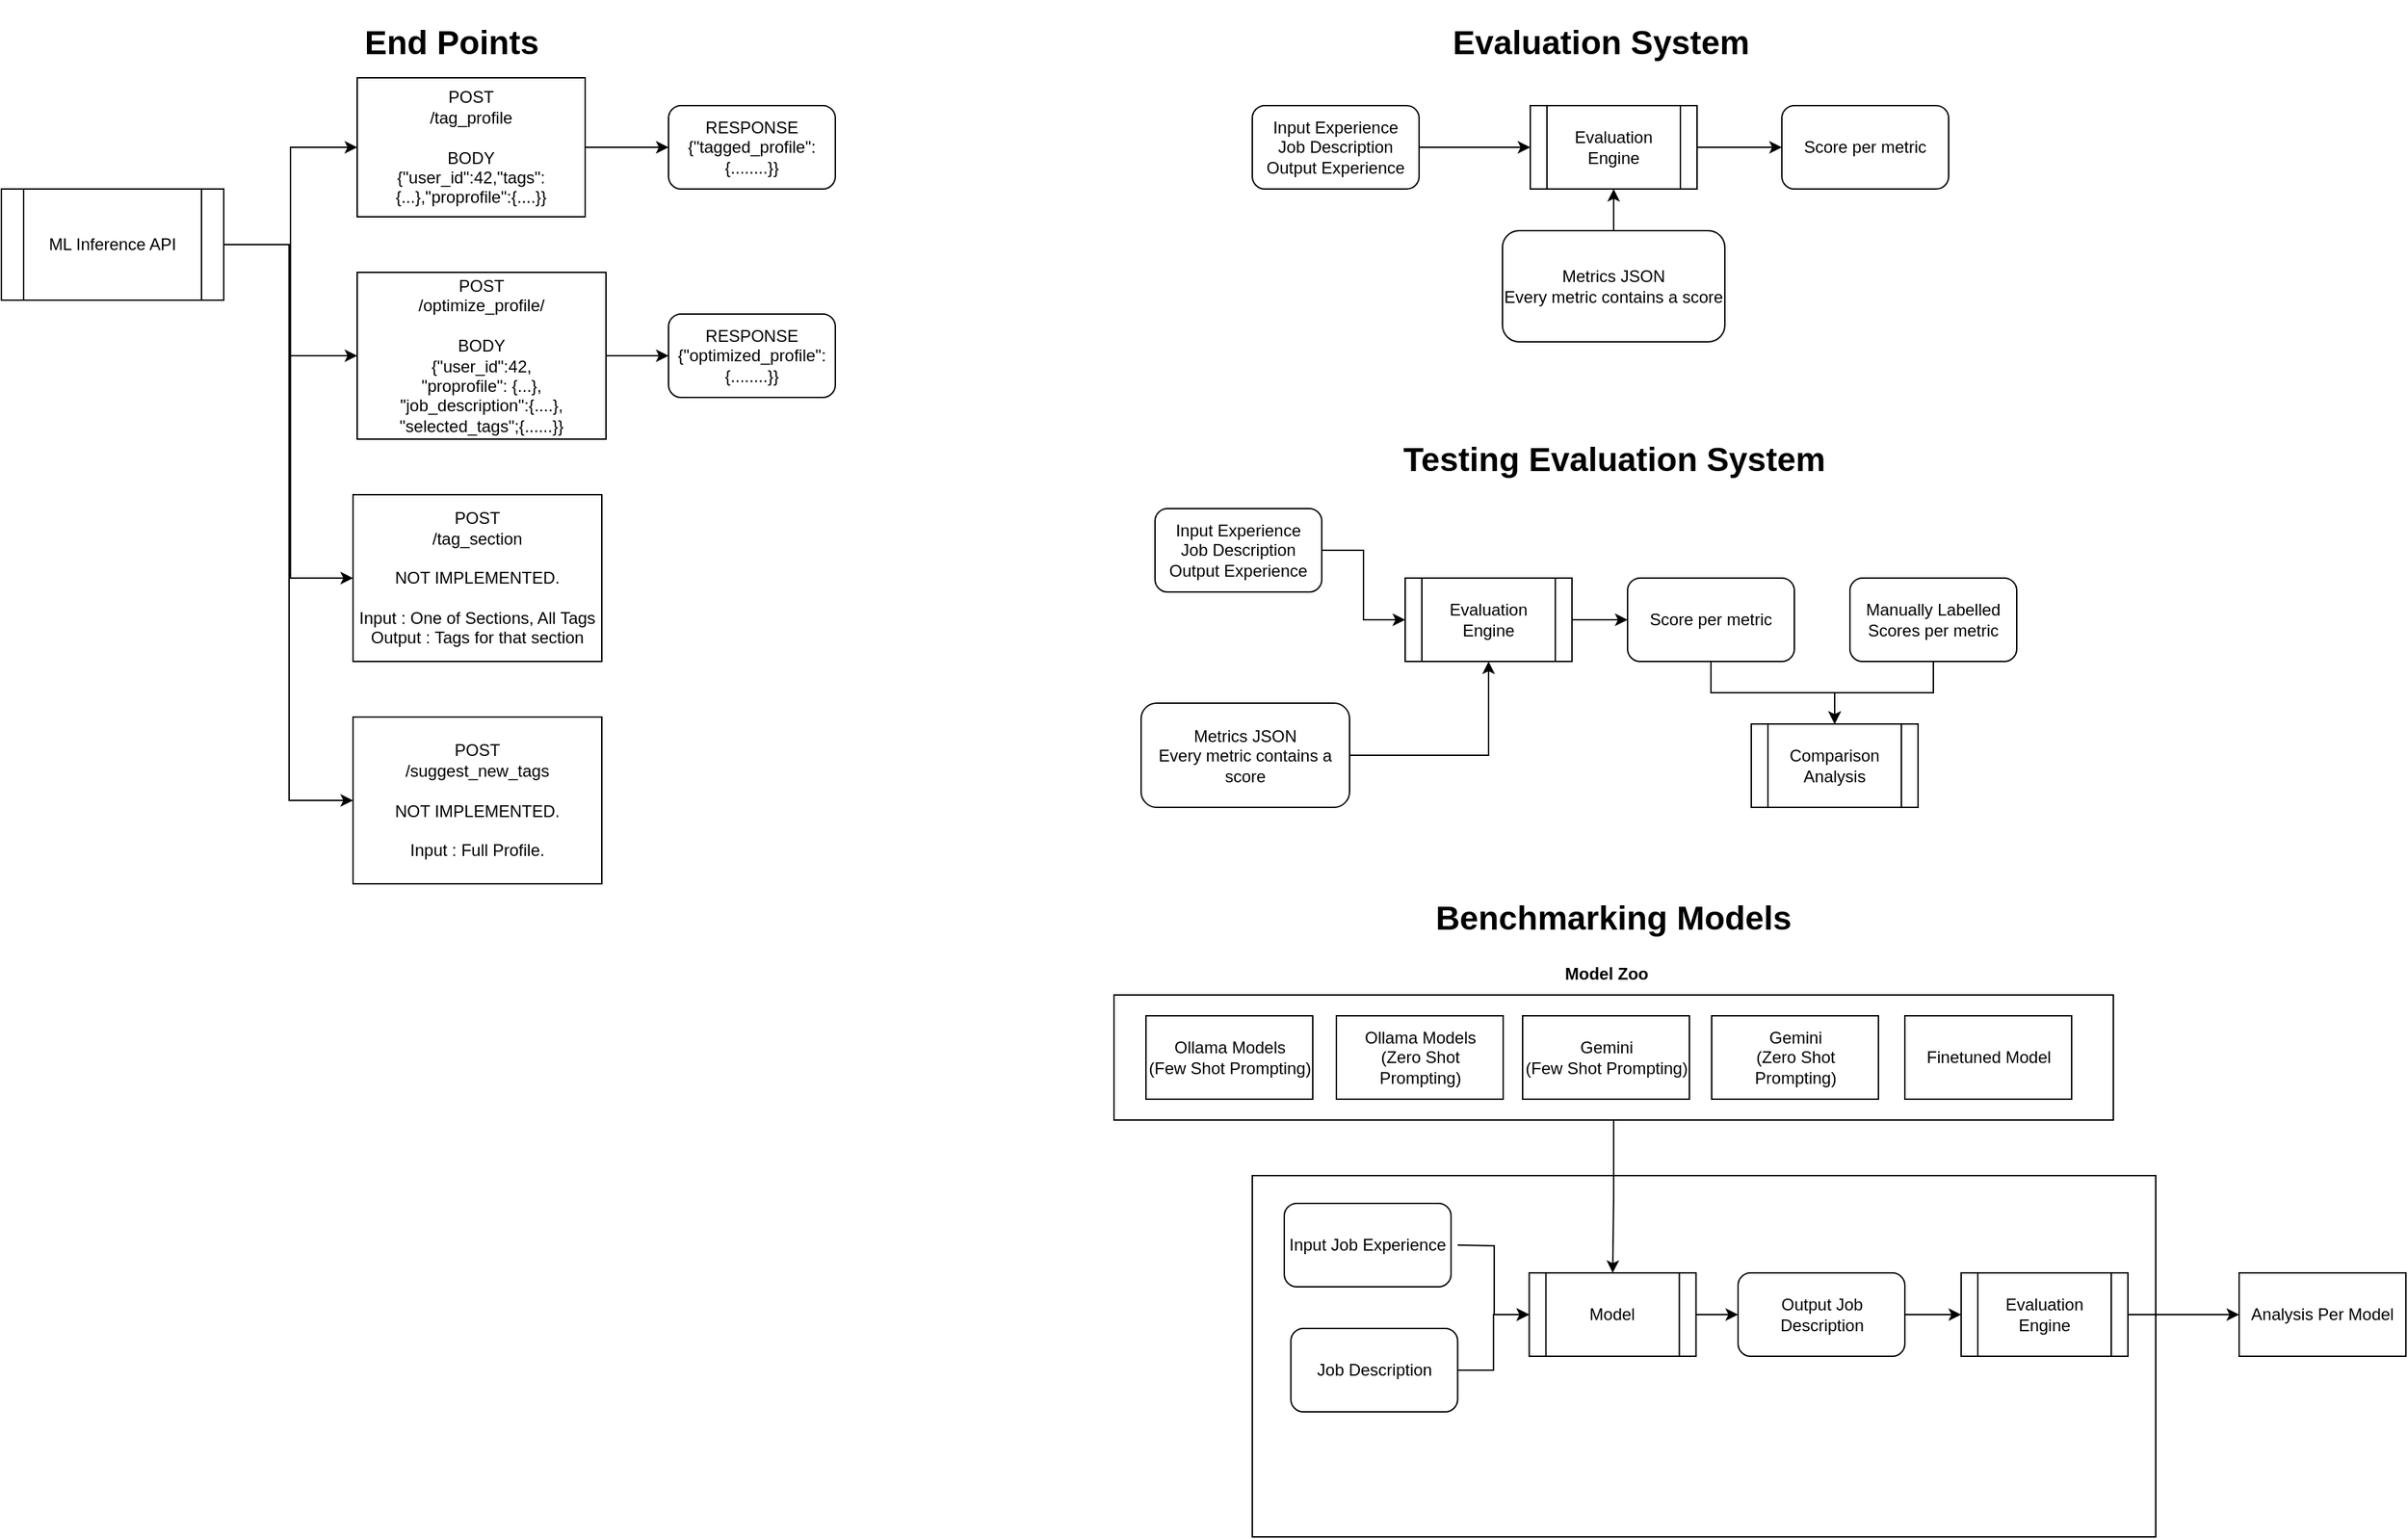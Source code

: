 <mxfile version="26.2.9">
  <diagram name="Page-1" id="Rc3s0BRqiITv8N8nPfR5">
    <mxGraphModel dx="1057" dy="547" grid="1" gridSize="10" guides="1" tooltips="1" connect="1" arrows="1" fold="1" page="1" pageScale="1" pageWidth="827" pageHeight="1169" math="0" shadow="0">
      <root>
        <mxCell id="0" />
        <mxCell id="1" parent="0" />
        <mxCell id="SC9cyZY3klM1m1NmlQsm-56" value="" style="rounded=0;whiteSpace=wrap;html=1;" vertex="1" parent="1">
          <mxGeometry x="990" y="870" width="650" height="260" as="geometry" />
        </mxCell>
        <mxCell id="fd7VVPAdmDBcDg8gATgO-1" value="&lt;h1&gt;End Points&lt;/h1&gt;" style="text;html=1;align=center;verticalAlign=middle;whiteSpace=wrap;rounded=0;" parent="1" vertex="1">
          <mxGeometry x="306" y="40" width="216" height="30" as="geometry" />
        </mxCell>
        <mxCell id="fd7VVPAdmDBcDg8gATgO-7" style="edgeStyle=orthogonalEdgeStyle;rounded=0;orthogonalLoop=1;jettySize=auto;html=1;entryX=0;entryY=0.5;entryDx=0;entryDy=0;" parent="1" source="fd7VVPAdmDBcDg8gATgO-2" target="fd7VVPAdmDBcDg8gATgO-5" edge="1">
          <mxGeometry relative="1" as="geometry" />
        </mxCell>
        <mxCell id="fd7VVPAdmDBcDg8gATgO-8" style="edgeStyle=orthogonalEdgeStyle;rounded=0;orthogonalLoop=1;jettySize=auto;html=1;" parent="1" source="fd7VVPAdmDBcDg8gATgO-2" target="fd7VVPAdmDBcDg8gATgO-3" edge="1">
          <mxGeometry relative="1" as="geometry" />
        </mxCell>
        <mxCell id="SC9cyZY3klM1m1NmlQsm-2" style="edgeStyle=orthogonalEdgeStyle;rounded=0;orthogonalLoop=1;jettySize=auto;html=1;" edge="1" parent="1" target="SC9cyZY3klM1m1NmlQsm-1">
          <mxGeometry relative="1" as="geometry">
            <mxPoint x="248" y="200" as="sourcePoint" />
            <mxPoint x="341" y="440" as="targetPoint" />
            <Array as="points">
              <mxPoint x="298" y="200" />
              <mxPoint x="298" y="440" />
            </Array>
          </mxGeometry>
        </mxCell>
        <mxCell id="SC9cyZY3klM1m1NmlQsm-4" style="edgeStyle=orthogonalEdgeStyle;rounded=0;orthogonalLoop=1;jettySize=auto;html=1;entryX=0;entryY=0.5;entryDx=0;entryDy=0;" edge="1" parent="1" source="fd7VVPAdmDBcDg8gATgO-2" target="SC9cyZY3klM1m1NmlQsm-3">
          <mxGeometry relative="1" as="geometry">
            <Array as="points">
              <mxPoint x="297" y="200" />
              <mxPoint x="297" y="600" />
            </Array>
          </mxGeometry>
        </mxCell>
        <mxCell id="fd7VVPAdmDBcDg8gATgO-2" value="ML Inference API" style="shape=process;whiteSpace=wrap;html=1;backgroundOutline=1;" parent="1" vertex="1">
          <mxGeometry x="90" y="160" width="160" height="80" as="geometry" />
        </mxCell>
        <mxCell id="fd7VVPAdmDBcDg8gATgO-9" value="" style="edgeStyle=orthogonalEdgeStyle;rounded=0;orthogonalLoop=1;jettySize=auto;html=1;" parent="1" source="fd7VVPAdmDBcDg8gATgO-3" target="fd7VVPAdmDBcDg8gATgO-4" edge="1">
          <mxGeometry relative="1" as="geometry" />
        </mxCell>
        <mxCell id="fd7VVPAdmDBcDg8gATgO-3" value="POST&lt;div&gt;/tag_profile&lt;/div&gt;&lt;div&gt;&lt;br&gt;&lt;/div&gt;&lt;div&gt;BODY&lt;/div&gt;&lt;div&gt;{&quot;user_id&quot;:42,&quot;tags&quot;:{...},&quot;proprofile&quot;:{....}}&lt;/div&gt;" style="rounded=0;whiteSpace=wrap;html=1;" parent="1" vertex="1">
          <mxGeometry x="346" y="80" width="164" height="100" as="geometry" />
        </mxCell>
        <mxCell id="fd7VVPAdmDBcDg8gATgO-4" value="RESPONSE&lt;div&gt;{&quot;tagged_profile&quot;:{........}}&lt;/div&gt;" style="rounded=1;whiteSpace=wrap;html=1;" parent="1" vertex="1">
          <mxGeometry x="570" y="100" width="120" height="60" as="geometry" />
        </mxCell>
        <mxCell id="fd7VVPAdmDBcDg8gATgO-12" value="" style="edgeStyle=orthogonalEdgeStyle;rounded=0;orthogonalLoop=1;jettySize=auto;html=1;" parent="1" source="fd7VVPAdmDBcDg8gATgO-5" target="fd7VVPAdmDBcDg8gATgO-11" edge="1">
          <mxGeometry relative="1" as="geometry" />
        </mxCell>
        <mxCell id="fd7VVPAdmDBcDg8gATgO-5" value="POST&lt;div&gt;/optimize_profile/&lt;/div&gt;&lt;div&gt;&lt;br&gt;&lt;/div&gt;&lt;div&gt;BODY&lt;/div&gt;&lt;div&gt;{&quot;user_id&quot;:42,&lt;/div&gt;&lt;div&gt;&quot;proprofile&quot;: {...},&lt;/div&gt;&lt;div&gt;&quot;job_description&quot;:{....},&lt;/div&gt;&lt;div&gt;&quot;selected_tags&quot;;{......}}&lt;/div&gt;" style="rounded=0;whiteSpace=wrap;html=1;" parent="1" vertex="1">
          <mxGeometry x="346" y="220" width="179" height="120" as="geometry" />
        </mxCell>
        <mxCell id="fd7VVPAdmDBcDg8gATgO-11" value="RESPONSE&lt;div&gt;{&quot;optimized_profile&quot;:{........}}&lt;/div&gt;" style="rounded=1;whiteSpace=wrap;html=1;" parent="1" vertex="1">
          <mxGeometry x="570" y="250" width="120" height="60" as="geometry" />
        </mxCell>
        <mxCell id="SC9cyZY3klM1m1NmlQsm-1" value="POST&lt;div&gt;/tag_section&lt;/div&gt;&lt;div&gt;&lt;br&gt;&lt;/div&gt;&lt;div&gt;NOT IMPLEMENTED.&lt;/div&gt;&lt;div&gt;&lt;br&gt;&lt;/div&gt;&lt;div&gt;Input : One of Sections, All Tags&lt;/div&gt;&lt;div&gt;Output : Tags for that section&lt;/div&gt;" style="rounded=0;whiteSpace=wrap;html=1;" vertex="1" parent="1">
          <mxGeometry x="343" y="380" width="179" height="120" as="geometry" />
        </mxCell>
        <mxCell id="SC9cyZY3klM1m1NmlQsm-3" value="POST&lt;div&gt;/suggest_new_tags&lt;/div&gt;&lt;div&gt;&lt;br&gt;&lt;/div&gt;&lt;div&gt;NOT IMPLEMENTED.&lt;/div&gt;&lt;div&gt;&lt;br&gt;&lt;/div&gt;&lt;div&gt;Input : Full Profile.&lt;/div&gt;" style="rounded=0;whiteSpace=wrap;html=1;" vertex="1" parent="1">
          <mxGeometry x="343" y="540" width="179" height="120" as="geometry" />
        </mxCell>
        <mxCell id="SC9cyZY3klM1m1NmlQsm-5" value="&lt;h1&gt;Evaluation System&lt;/h1&gt;" style="text;html=1;align=center;verticalAlign=middle;whiteSpace=wrap;rounded=0;" vertex="1" parent="1">
          <mxGeometry x="1133" y="40" width="216" height="30" as="geometry" />
        </mxCell>
        <mxCell id="SC9cyZY3klM1m1NmlQsm-7" value="&lt;h1&gt;Testing Evaluation System&lt;/h1&gt;" style="text;html=1;align=center;verticalAlign=middle;whiteSpace=wrap;rounded=0;" vertex="1" parent="1">
          <mxGeometry x="1056.5" y="340" width="387" height="30" as="geometry" />
        </mxCell>
        <mxCell id="SC9cyZY3klM1m1NmlQsm-14" value="" style="edgeStyle=orthogonalEdgeStyle;rounded=0;orthogonalLoop=1;jettySize=auto;html=1;" edge="1" parent="1" source="SC9cyZY3klM1m1NmlQsm-12" target="SC9cyZY3klM1m1NmlQsm-13">
          <mxGeometry relative="1" as="geometry" />
        </mxCell>
        <mxCell id="SC9cyZY3klM1m1NmlQsm-12" value="Evaluation Engine" style="shape=process;whiteSpace=wrap;html=1;backgroundOutline=1;" vertex="1" parent="1">
          <mxGeometry x="1190" y="100" width="120" height="60" as="geometry" />
        </mxCell>
        <mxCell id="SC9cyZY3klM1m1NmlQsm-13" value="Score per metric" style="rounded=1;whiteSpace=wrap;html=1;" vertex="1" parent="1">
          <mxGeometry x="1371" y="100" width="120" height="60" as="geometry" />
        </mxCell>
        <mxCell id="SC9cyZY3klM1m1NmlQsm-18" style="edgeStyle=orthogonalEdgeStyle;rounded=0;orthogonalLoop=1;jettySize=auto;html=1;" edge="1" parent="1" source="SC9cyZY3klM1m1NmlQsm-15" target="SC9cyZY3klM1m1NmlQsm-12">
          <mxGeometry relative="1" as="geometry" />
        </mxCell>
        <mxCell id="SC9cyZY3klM1m1NmlQsm-15" value="Input Experience&lt;div&gt;Job Description&lt;/div&gt;&lt;div&gt;Output Experience&lt;/div&gt;" style="rounded=1;whiteSpace=wrap;html=1;" vertex="1" parent="1">
          <mxGeometry x="990" y="100" width="120" height="60" as="geometry" />
        </mxCell>
        <mxCell id="SC9cyZY3klM1m1NmlQsm-20" value="" style="edgeStyle=orthogonalEdgeStyle;rounded=0;orthogonalLoop=1;jettySize=auto;html=1;" edge="1" parent="1" source="SC9cyZY3klM1m1NmlQsm-17" target="SC9cyZY3klM1m1NmlQsm-12">
          <mxGeometry relative="1" as="geometry" />
        </mxCell>
        <mxCell id="SC9cyZY3klM1m1NmlQsm-17" value="Metrics JSON&lt;div&gt;Every metric contains a score&lt;/div&gt;" style="rounded=1;whiteSpace=wrap;html=1;" vertex="1" parent="1">
          <mxGeometry x="1170" y="190" width="160" height="80" as="geometry" />
        </mxCell>
        <mxCell id="SC9cyZY3klM1m1NmlQsm-24" value="" style="edgeStyle=orthogonalEdgeStyle;rounded=0;orthogonalLoop=1;jettySize=auto;html=1;" edge="1" parent="1" source="SC9cyZY3klM1m1NmlQsm-21" target="SC9cyZY3klM1m1NmlQsm-23">
          <mxGeometry relative="1" as="geometry" />
        </mxCell>
        <mxCell id="SC9cyZY3klM1m1NmlQsm-21" value="Input Experience&lt;div&gt;Job Description&lt;/div&gt;&lt;div&gt;Output Experience&lt;/div&gt;" style="rounded=1;whiteSpace=wrap;html=1;" vertex="1" parent="1">
          <mxGeometry x="920" y="390" width="120" height="60" as="geometry" />
        </mxCell>
        <mxCell id="SC9cyZY3klM1m1NmlQsm-35" style="edgeStyle=orthogonalEdgeStyle;rounded=0;orthogonalLoop=1;jettySize=auto;html=1;entryX=0.5;entryY=0;entryDx=0;entryDy=0;" edge="1" parent="1" source="SC9cyZY3klM1m1NmlQsm-22" target="SC9cyZY3klM1m1NmlQsm-32">
          <mxGeometry relative="1" as="geometry" />
        </mxCell>
        <mxCell id="SC9cyZY3klM1m1NmlQsm-22" value="&lt;div&gt;Manually Labelled Scores per metric&lt;/div&gt;" style="rounded=1;whiteSpace=wrap;html=1;" vertex="1" parent="1">
          <mxGeometry x="1420" y="440" width="120" height="60" as="geometry" />
        </mxCell>
        <mxCell id="SC9cyZY3klM1m1NmlQsm-29" value="" style="edgeStyle=orthogonalEdgeStyle;rounded=0;orthogonalLoop=1;jettySize=auto;html=1;" edge="1" parent="1" source="SC9cyZY3klM1m1NmlQsm-23" target="SC9cyZY3klM1m1NmlQsm-28">
          <mxGeometry relative="1" as="geometry" />
        </mxCell>
        <mxCell id="SC9cyZY3klM1m1NmlQsm-23" value="Evaluation Engine" style="shape=process;whiteSpace=wrap;html=1;backgroundOutline=1;" vertex="1" parent="1">
          <mxGeometry x="1100" y="440" width="120" height="60" as="geometry" />
        </mxCell>
        <mxCell id="SC9cyZY3klM1m1NmlQsm-27" value="" style="edgeStyle=orthogonalEdgeStyle;rounded=0;orthogonalLoop=1;jettySize=auto;html=1;" edge="1" parent="1" source="SC9cyZY3klM1m1NmlQsm-26" target="SC9cyZY3klM1m1NmlQsm-23">
          <mxGeometry relative="1" as="geometry" />
        </mxCell>
        <mxCell id="SC9cyZY3klM1m1NmlQsm-26" value="Metrics JSON&lt;div&gt;Every metric contains a score&lt;/div&gt;" style="rounded=1;whiteSpace=wrap;html=1;" vertex="1" parent="1">
          <mxGeometry x="910" y="530" width="150" height="75" as="geometry" />
        </mxCell>
        <mxCell id="SC9cyZY3klM1m1NmlQsm-28" value="Score per metric" style="rounded=1;whiteSpace=wrap;html=1;" vertex="1" parent="1">
          <mxGeometry x="1260" y="440" width="120" height="60" as="geometry" />
        </mxCell>
        <mxCell id="SC9cyZY3klM1m1NmlQsm-32" value="Comparison Analysis" style="shape=process;whiteSpace=wrap;html=1;backgroundOutline=1;" vertex="1" parent="1">
          <mxGeometry x="1349" y="545" width="120" height="60" as="geometry" />
        </mxCell>
        <mxCell id="SC9cyZY3klM1m1NmlQsm-33" style="edgeStyle=orthogonalEdgeStyle;rounded=0;orthogonalLoop=1;jettySize=auto;html=1;exitX=0.5;exitY=1;exitDx=0;exitDy=0;" edge="1" parent="1" source="SC9cyZY3klM1m1NmlQsm-28" target="SC9cyZY3klM1m1NmlQsm-32">
          <mxGeometry relative="1" as="geometry">
            <mxPoint x="1409" y="570" as="targetPoint" />
          </mxGeometry>
        </mxCell>
        <mxCell id="SC9cyZY3klM1m1NmlQsm-36" value="&lt;h1&gt;Benchmarking Models&lt;/h1&gt;" style="text;html=1;align=center;verticalAlign=middle;whiteSpace=wrap;rounded=0;" vertex="1" parent="1">
          <mxGeometry x="1096" y="670" width="308" height="30" as="geometry" />
        </mxCell>
        <mxCell id="SC9cyZY3klM1m1NmlQsm-51" style="edgeStyle=orthogonalEdgeStyle;rounded=0;orthogonalLoop=1;jettySize=auto;html=1;" edge="1" parent="1" source="SC9cyZY3klM1m1NmlQsm-37" target="SC9cyZY3klM1m1NmlQsm-49">
          <mxGeometry relative="1" as="geometry" />
        </mxCell>
        <mxCell id="SC9cyZY3klM1m1NmlQsm-37" value="" style="rounded=0;whiteSpace=wrap;html=1;" vertex="1" parent="1">
          <mxGeometry x="890.5" y="740" width="719" height="90" as="geometry" />
        </mxCell>
        <mxCell id="SC9cyZY3klM1m1NmlQsm-38" value="Ollama Models&lt;br&gt;(Few Shot Prompting)" style="rounded=0;whiteSpace=wrap;html=1;" vertex="1" parent="1">
          <mxGeometry x="913.5" y="755" width="120" height="60" as="geometry" />
        </mxCell>
        <mxCell id="SC9cyZY3klM1m1NmlQsm-39" value="Ollama Models&lt;div&gt;(Zero Shot Prompting)&lt;/div&gt;" style="rounded=0;whiteSpace=wrap;html=1;" vertex="1" parent="1">
          <mxGeometry x="1050.5" y="755" width="120" height="60" as="geometry" />
        </mxCell>
        <mxCell id="SC9cyZY3klM1m1NmlQsm-40" value="Gemini&lt;div&gt;(Few Shot Prompting)&lt;/div&gt;" style="rounded=0;whiteSpace=wrap;html=1;" vertex="1" parent="1">
          <mxGeometry x="1184.5" y="755" width="120" height="60" as="geometry" />
        </mxCell>
        <mxCell id="SC9cyZY3klM1m1NmlQsm-41" value="Gemini&lt;div&gt;(Zero Shot Prompting)&lt;/div&gt;" style="rounded=0;whiteSpace=wrap;html=1;" vertex="1" parent="1">
          <mxGeometry x="1320.5" y="755" width="120" height="60" as="geometry" />
        </mxCell>
        <mxCell id="SC9cyZY3klM1m1NmlQsm-42" value="Finetuned Model" style="rounded=0;whiteSpace=wrap;html=1;" vertex="1" parent="1">
          <mxGeometry x="1459.5" y="755" width="120" height="60" as="geometry" />
        </mxCell>
        <mxCell id="SC9cyZY3klM1m1NmlQsm-43" value="&lt;b&gt;Model Zoo&lt;/b&gt;" style="text;html=1;align=center;verticalAlign=middle;whiteSpace=wrap;rounded=0;" vertex="1" parent="1">
          <mxGeometry x="1199.5" y="710" width="90" height="30" as="geometry" />
        </mxCell>
        <mxCell id="SC9cyZY3klM1m1NmlQsm-48" style="edgeStyle=orthogonalEdgeStyle;rounded=0;orthogonalLoop=1;jettySize=auto;html=1;entryX=0;entryY=0.5;entryDx=0;entryDy=0;" edge="1" parent="1" target="SC9cyZY3klM1m1NmlQsm-49">
          <mxGeometry relative="1" as="geometry">
            <mxPoint x="1137.75" y="920.0" as="sourcePoint" />
            <mxPoint x="1174.25" y="960" as="targetPoint" />
          </mxGeometry>
        </mxCell>
        <mxCell id="SC9cyZY3klM1m1NmlQsm-45" value="Input Job Experience" style="rounded=1;whiteSpace=wrap;html=1;" vertex="1" parent="1">
          <mxGeometry x="1013" y="890" width="120" height="60" as="geometry" />
        </mxCell>
        <mxCell id="SC9cyZY3klM1m1NmlQsm-50" style="edgeStyle=orthogonalEdgeStyle;rounded=0;orthogonalLoop=1;jettySize=auto;html=1;entryX=0;entryY=0.5;entryDx=0;entryDy=0;" edge="1" parent="1" source="SC9cyZY3klM1m1NmlQsm-46" target="SC9cyZY3klM1m1NmlQsm-49">
          <mxGeometry relative="1" as="geometry" />
        </mxCell>
        <mxCell id="SC9cyZY3klM1m1NmlQsm-46" value="Job Description" style="rounded=1;whiteSpace=wrap;html=1;" vertex="1" parent="1">
          <mxGeometry x="1017.75" y="980" width="120" height="60" as="geometry" />
        </mxCell>
        <mxCell id="SC9cyZY3klM1m1NmlQsm-54" value="" style="edgeStyle=orthogonalEdgeStyle;rounded=0;orthogonalLoop=1;jettySize=auto;html=1;" edge="1" parent="1" source="SC9cyZY3klM1m1NmlQsm-47" target="SC9cyZY3klM1m1NmlQsm-53">
          <mxGeometry relative="1" as="geometry" />
        </mxCell>
        <mxCell id="SC9cyZY3klM1m1NmlQsm-47" value="Output Job Description" style="rounded=1;whiteSpace=wrap;html=1;" vertex="1" parent="1">
          <mxGeometry x="1339.5" y="940" width="120" height="60" as="geometry" />
        </mxCell>
        <mxCell id="SC9cyZY3klM1m1NmlQsm-52" value="" style="edgeStyle=orthogonalEdgeStyle;rounded=0;orthogonalLoop=1;jettySize=auto;html=1;" edge="1" parent="1" source="SC9cyZY3klM1m1NmlQsm-49" target="SC9cyZY3klM1m1NmlQsm-47">
          <mxGeometry relative="1" as="geometry" />
        </mxCell>
        <mxCell id="SC9cyZY3klM1m1NmlQsm-49" value="Model" style="shape=process;whiteSpace=wrap;html=1;backgroundOutline=1;" vertex="1" parent="1">
          <mxGeometry x="1189.25" y="940" width="120" height="60" as="geometry" />
        </mxCell>
        <mxCell id="SC9cyZY3klM1m1NmlQsm-58" value="" style="edgeStyle=orthogonalEdgeStyle;rounded=0;orthogonalLoop=1;jettySize=auto;html=1;" edge="1" parent="1" source="SC9cyZY3klM1m1NmlQsm-53" target="SC9cyZY3klM1m1NmlQsm-57">
          <mxGeometry relative="1" as="geometry" />
        </mxCell>
        <mxCell id="SC9cyZY3klM1m1NmlQsm-53" value="Evaluation Engine" style="shape=process;whiteSpace=wrap;html=1;backgroundOutline=1;" vertex="1" parent="1">
          <mxGeometry x="1500" y="940" width="120" height="60" as="geometry" />
        </mxCell>
        <mxCell id="SC9cyZY3klM1m1NmlQsm-57" value="Analysis Per Model" style="whiteSpace=wrap;html=1;" vertex="1" parent="1">
          <mxGeometry x="1700" y="940" width="120" height="60" as="geometry" />
        </mxCell>
      </root>
    </mxGraphModel>
  </diagram>
</mxfile>
